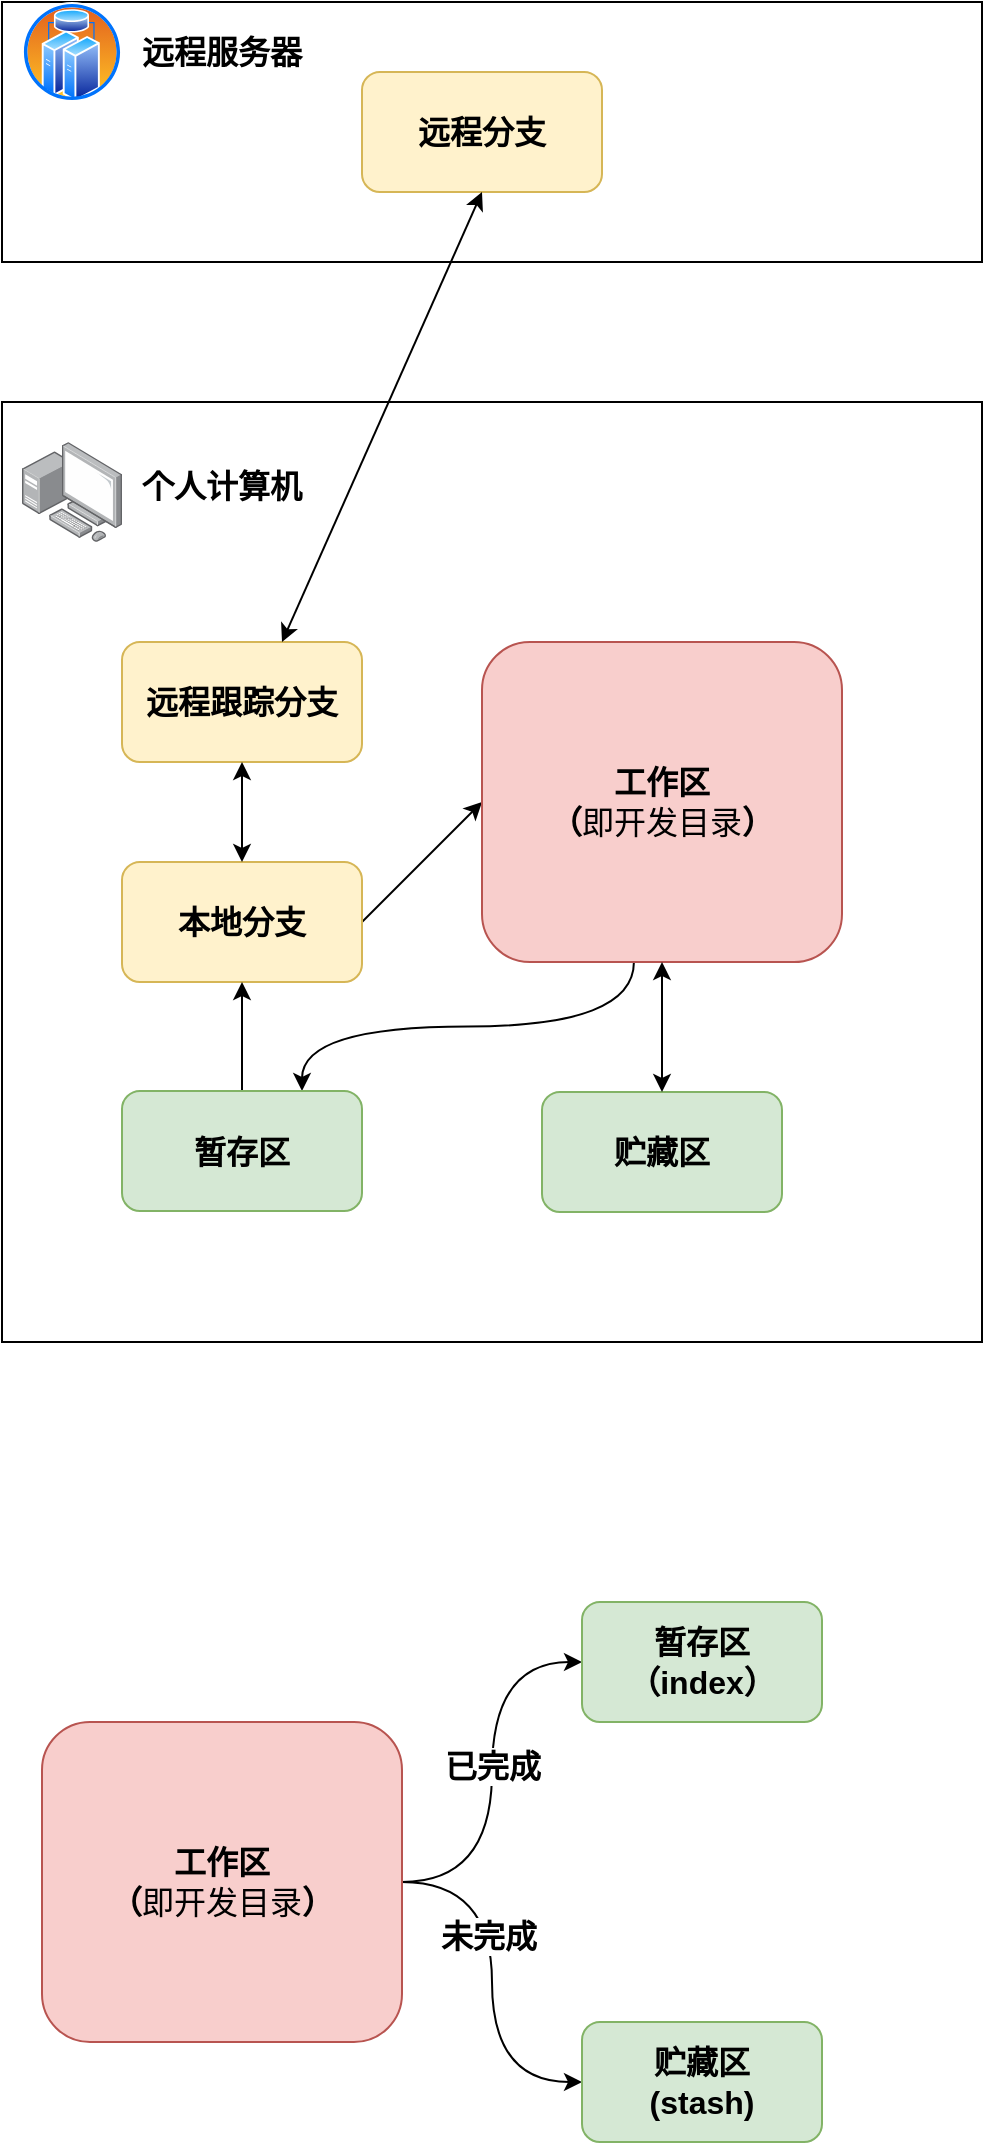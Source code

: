 <mxfile version="21.7.5" type="github">
  <diagram name="第 1 页" id="3bwdyVWcCXIvYFJoVtsS">
    <mxGraphModel dx="1434" dy="774" grid="1" gridSize="10" guides="1" tooltips="1" connect="1" arrows="1" fold="1" page="1" pageScale="1" pageWidth="827" pageHeight="1169" math="0" shadow="0">
      <root>
        <mxCell id="0" />
        <mxCell id="1" parent="0" />
        <mxCell id="GNgH9nkebO3Cjv888WoJ-3" value="" style="rounded=0;whiteSpace=wrap;html=1;" vertex="1" parent="1">
          <mxGeometry x="170" y="10" width="490" height="130" as="geometry" />
        </mxCell>
        <mxCell id="GNgH9nkebO3Cjv888WoJ-1" value="&lt;font style=&quot;font-size: 16px;&quot;&gt;&lt;b&gt;远程分支&lt;/b&gt;&lt;/font&gt;" style="rounded=1;whiteSpace=wrap;html=1;fillColor=#fff2cc;strokeColor=#d6b656;" vertex="1" parent="1">
          <mxGeometry x="350" y="45" width="120" height="60" as="geometry" />
        </mxCell>
        <mxCell id="GNgH9nkebO3Cjv888WoJ-2" value="" style="rounded=0;whiteSpace=wrap;html=1;" vertex="1" parent="1">
          <mxGeometry x="170" y="210" width="490" height="470" as="geometry" />
        </mxCell>
        <mxCell id="GNgH9nkebO3Cjv888WoJ-4" value="&lt;b&gt;&lt;font style=&quot;font-size: 16px;&quot;&gt;远程服务器&lt;/font&gt;&lt;/b&gt;" style="text;html=1;strokeColor=none;fillColor=none;align=center;verticalAlign=middle;whiteSpace=wrap;rounded=0;" vertex="1" parent="1">
          <mxGeometry x="230" y="15" width="100" height="40" as="geometry" />
        </mxCell>
        <mxCell id="GNgH9nkebO3Cjv888WoJ-5" value="" style="image;aspect=fixed;perimeter=ellipsePerimeter;html=1;align=center;shadow=0;dashed=0;spacingTop=3;image=img/lib/active_directory/cluster_server.svg;" vertex="1" parent="1">
          <mxGeometry x="180" y="10" width="50" height="50" as="geometry" />
        </mxCell>
        <mxCell id="GNgH9nkebO3Cjv888WoJ-6" value="" style="image;points=[];aspect=fixed;html=1;align=center;shadow=0;dashed=0;image=img/lib/allied_telesis/computer_and_terminals/Personal_Computer_with_Server.svg;" vertex="1" parent="1">
          <mxGeometry x="180" y="230" width="50" height="50" as="geometry" />
        </mxCell>
        <mxCell id="GNgH9nkebO3Cjv888WoJ-7" value="&lt;font style=&quot;font-size: 16px;&quot;&gt;&lt;b&gt;个人计算机&lt;/b&gt;&lt;/font&gt;" style="text;html=1;strokeColor=none;fillColor=none;align=center;verticalAlign=middle;whiteSpace=wrap;rounded=0;" vertex="1" parent="1">
          <mxGeometry x="235" y="250" width="90" height="4" as="geometry" />
        </mxCell>
        <mxCell id="GNgH9nkebO3Cjv888WoJ-8" value="&lt;font style=&quot;font-size: 16px;&quot;&gt;&lt;b&gt;远程跟踪分支&lt;/b&gt;&lt;/font&gt;" style="rounded=1;whiteSpace=wrap;html=1;fillColor=#fff2cc;strokeColor=#d6b656;" vertex="1" parent="1">
          <mxGeometry x="230" y="330" width="120" height="60" as="geometry" />
        </mxCell>
        <mxCell id="GNgH9nkebO3Cjv888WoJ-16" style="rounded=0;orthogonalLoop=1;jettySize=auto;html=1;exitX=1;exitY=0.5;exitDx=0;exitDy=0;entryX=0;entryY=0.5;entryDx=0;entryDy=0;" edge="1" parent="1" source="GNgH9nkebO3Cjv888WoJ-9" target="GNgH9nkebO3Cjv888WoJ-11">
          <mxGeometry relative="1" as="geometry" />
        </mxCell>
        <mxCell id="GNgH9nkebO3Cjv888WoJ-9" value="&lt;font style=&quot;font-size: 16px;&quot;&gt;&lt;b&gt;本地分支&lt;/b&gt;&lt;/font&gt;" style="rounded=1;whiteSpace=wrap;html=1;fillColor=#fff2cc;strokeColor=#d6b656;" vertex="1" parent="1">
          <mxGeometry x="230" y="440" width="120" height="60" as="geometry" />
        </mxCell>
        <mxCell id="GNgH9nkebO3Cjv888WoJ-17" style="edgeStyle=orthogonalEdgeStyle;rounded=0;orthogonalLoop=1;jettySize=auto;html=1;exitX=0.422;exitY=1;exitDx=0;exitDy=0;entryX=0.75;entryY=0;entryDx=0;entryDy=0;curved=1;exitPerimeter=0;" edge="1" parent="1" source="GNgH9nkebO3Cjv888WoJ-11" target="GNgH9nkebO3Cjv888WoJ-12">
          <mxGeometry relative="1" as="geometry" />
        </mxCell>
        <mxCell id="GNgH9nkebO3Cjv888WoJ-11" value="&lt;font style=&quot;font-size: 16px;&quot;&gt;&lt;b&gt;工作区&lt;br&gt;（&lt;/b&gt;即开发目录&lt;b&gt;）&lt;br&gt;&lt;/b&gt;&lt;/font&gt;" style="rounded=1;whiteSpace=wrap;html=1;fillColor=#f8cecc;strokeColor=#b85450;" vertex="1" parent="1">
          <mxGeometry x="410" y="330" width="180" height="160" as="geometry" />
        </mxCell>
        <mxCell id="GNgH9nkebO3Cjv888WoJ-20" style="edgeStyle=orthogonalEdgeStyle;rounded=0;orthogonalLoop=1;jettySize=auto;html=1;exitX=0.5;exitY=0;exitDx=0;exitDy=0;entryX=0.5;entryY=1;entryDx=0;entryDy=0;" edge="1" parent="1" source="GNgH9nkebO3Cjv888WoJ-12" target="GNgH9nkebO3Cjv888WoJ-9">
          <mxGeometry relative="1" as="geometry" />
        </mxCell>
        <mxCell id="GNgH9nkebO3Cjv888WoJ-12" value="&lt;font style=&quot;font-size: 16px;&quot;&gt;&lt;b&gt;暂存区&lt;/b&gt;&lt;/font&gt;" style="rounded=1;whiteSpace=wrap;html=1;fillColor=#d5e8d4;strokeColor=#82b366;" vertex="1" parent="1">
          <mxGeometry x="230" y="554.5" width="120" height="60" as="geometry" />
        </mxCell>
        <mxCell id="GNgH9nkebO3Cjv888WoJ-13" value="&lt;font style=&quot;font-size: 16px;&quot;&gt;&lt;b&gt;贮藏区&lt;/b&gt;&lt;/font&gt;" style="rounded=1;whiteSpace=wrap;html=1;fillColor=#d5e8d4;strokeColor=#82b366;" vertex="1" parent="1">
          <mxGeometry x="440" y="555" width="120" height="60" as="geometry" />
        </mxCell>
        <mxCell id="GNgH9nkebO3Cjv888WoJ-14" value="" style="endArrow=classic;startArrow=classic;html=1;rounded=0;entryX=0.5;entryY=1;entryDx=0;entryDy=0;" edge="1" parent="1" target="GNgH9nkebO3Cjv888WoJ-1">
          <mxGeometry width="50" height="50" relative="1" as="geometry">
            <mxPoint x="310" y="330" as="sourcePoint" />
            <mxPoint x="360" y="280" as="targetPoint" />
          </mxGeometry>
        </mxCell>
        <mxCell id="GNgH9nkebO3Cjv888WoJ-15" value="" style="endArrow=classic;startArrow=classic;html=1;rounded=0;entryX=0.5;entryY=1;entryDx=0;entryDy=0;exitX=0.5;exitY=0;exitDx=0;exitDy=0;" edge="1" parent="1" source="GNgH9nkebO3Cjv888WoJ-9" target="GNgH9nkebO3Cjv888WoJ-8">
          <mxGeometry width="50" height="50" relative="1" as="geometry">
            <mxPoint x="150" y="465" as="sourcePoint" />
            <mxPoint x="200" y="415" as="targetPoint" />
          </mxGeometry>
        </mxCell>
        <mxCell id="GNgH9nkebO3Cjv888WoJ-21" value="" style="endArrow=classic;startArrow=classic;html=1;rounded=0;entryX=0.5;entryY=0;entryDx=0;entryDy=0;" edge="1" parent="1" source="GNgH9nkebO3Cjv888WoJ-11" target="GNgH9nkebO3Cjv888WoJ-13">
          <mxGeometry width="50" height="50" relative="1" as="geometry">
            <mxPoint x="710" y="530" as="sourcePoint" />
            <mxPoint x="760" y="480" as="targetPoint" />
          </mxGeometry>
        </mxCell>
        <mxCell id="GNgH9nkebO3Cjv888WoJ-25" style="edgeStyle=orthogonalEdgeStyle;rounded=0;orthogonalLoop=1;jettySize=auto;html=1;exitX=1;exitY=0.5;exitDx=0;exitDy=0;entryX=0;entryY=0.5;entryDx=0;entryDy=0;curved=1;" edge="1" parent="1" source="GNgH9nkebO3Cjv888WoJ-22" target="GNgH9nkebO3Cjv888WoJ-24">
          <mxGeometry relative="1" as="geometry" />
        </mxCell>
        <mxCell id="GNgH9nkebO3Cjv888WoJ-28" value="未完成" style="edgeLabel;html=1;align=center;verticalAlign=middle;resizable=0;points=[];fontStyle=1;fontSize=16;" vertex="1" connectable="0" parent="GNgH9nkebO3Cjv888WoJ-25">
          <mxGeometry x="-0.242" y="-2" relative="1" as="geometry">
            <mxPoint as="offset" />
          </mxGeometry>
        </mxCell>
        <mxCell id="GNgH9nkebO3Cjv888WoJ-26" style="edgeStyle=orthogonalEdgeStyle;rounded=0;orthogonalLoop=1;jettySize=auto;html=1;exitX=1;exitY=0.5;exitDx=0;exitDy=0;entryX=0;entryY=0.5;entryDx=0;entryDy=0;curved=1;" edge="1" parent="1" source="GNgH9nkebO3Cjv888WoJ-22" target="GNgH9nkebO3Cjv888WoJ-23">
          <mxGeometry relative="1" as="geometry" />
        </mxCell>
        <mxCell id="GNgH9nkebO3Cjv888WoJ-27" value="已完成" style="edgeLabel;html=1;align=center;verticalAlign=middle;resizable=0;points=[];fontStyle=1;fontSize=16;" vertex="1" connectable="0" parent="GNgH9nkebO3Cjv888WoJ-26">
          <mxGeometry x="0.03" relative="1" as="geometry">
            <mxPoint as="offset" />
          </mxGeometry>
        </mxCell>
        <mxCell id="GNgH9nkebO3Cjv888WoJ-22" value="&lt;font style=&quot;font-size: 16px;&quot;&gt;&lt;b&gt;工作区&lt;br&gt;（&lt;/b&gt;即开发目录&lt;b&gt;）&lt;br&gt;&lt;/b&gt;&lt;/font&gt;" style="rounded=1;whiteSpace=wrap;html=1;fillColor=#f8cecc;strokeColor=#b85450;" vertex="1" parent="1">
          <mxGeometry x="190" y="870" width="180" height="160" as="geometry" />
        </mxCell>
        <mxCell id="GNgH9nkebO3Cjv888WoJ-23" value="&lt;font style=&quot;font-size: 16px;&quot;&gt;&lt;b&gt;暂存区&lt;br&gt;（index）&lt;br&gt;&lt;/b&gt;&lt;/font&gt;" style="rounded=1;whiteSpace=wrap;html=1;fillColor=#d5e8d4;strokeColor=#82b366;" vertex="1" parent="1">
          <mxGeometry x="460" y="810" width="120" height="60" as="geometry" />
        </mxCell>
        <mxCell id="GNgH9nkebO3Cjv888WoJ-24" value="&lt;font style=&quot;font-size: 16px;&quot;&gt;&lt;b&gt;贮藏区&lt;br&gt;(stash)&lt;br&gt;&lt;/b&gt;&lt;/font&gt;" style="rounded=1;whiteSpace=wrap;html=1;fillColor=#d5e8d4;strokeColor=#82b366;" vertex="1" parent="1">
          <mxGeometry x="460" y="1020" width="120" height="60" as="geometry" />
        </mxCell>
      </root>
    </mxGraphModel>
  </diagram>
</mxfile>

